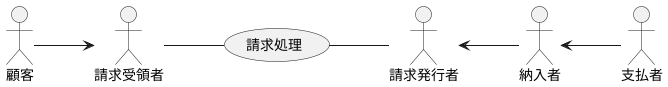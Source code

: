 @startuml
skinparam monochrome true
left to right direction

:顧客: as customer
:請求受領者: as invoice_receiver
:請求発行者: as invoice_sender
:納入者: as supplier
:支払者: as payee
"請求処理" as (invocing)
customer --> invoice_receiver
invoice_receiver -- (invocing)
(invocing) -- invoice_sender
invoice_sender <-- supplier
supplier <-- payee
@enduml